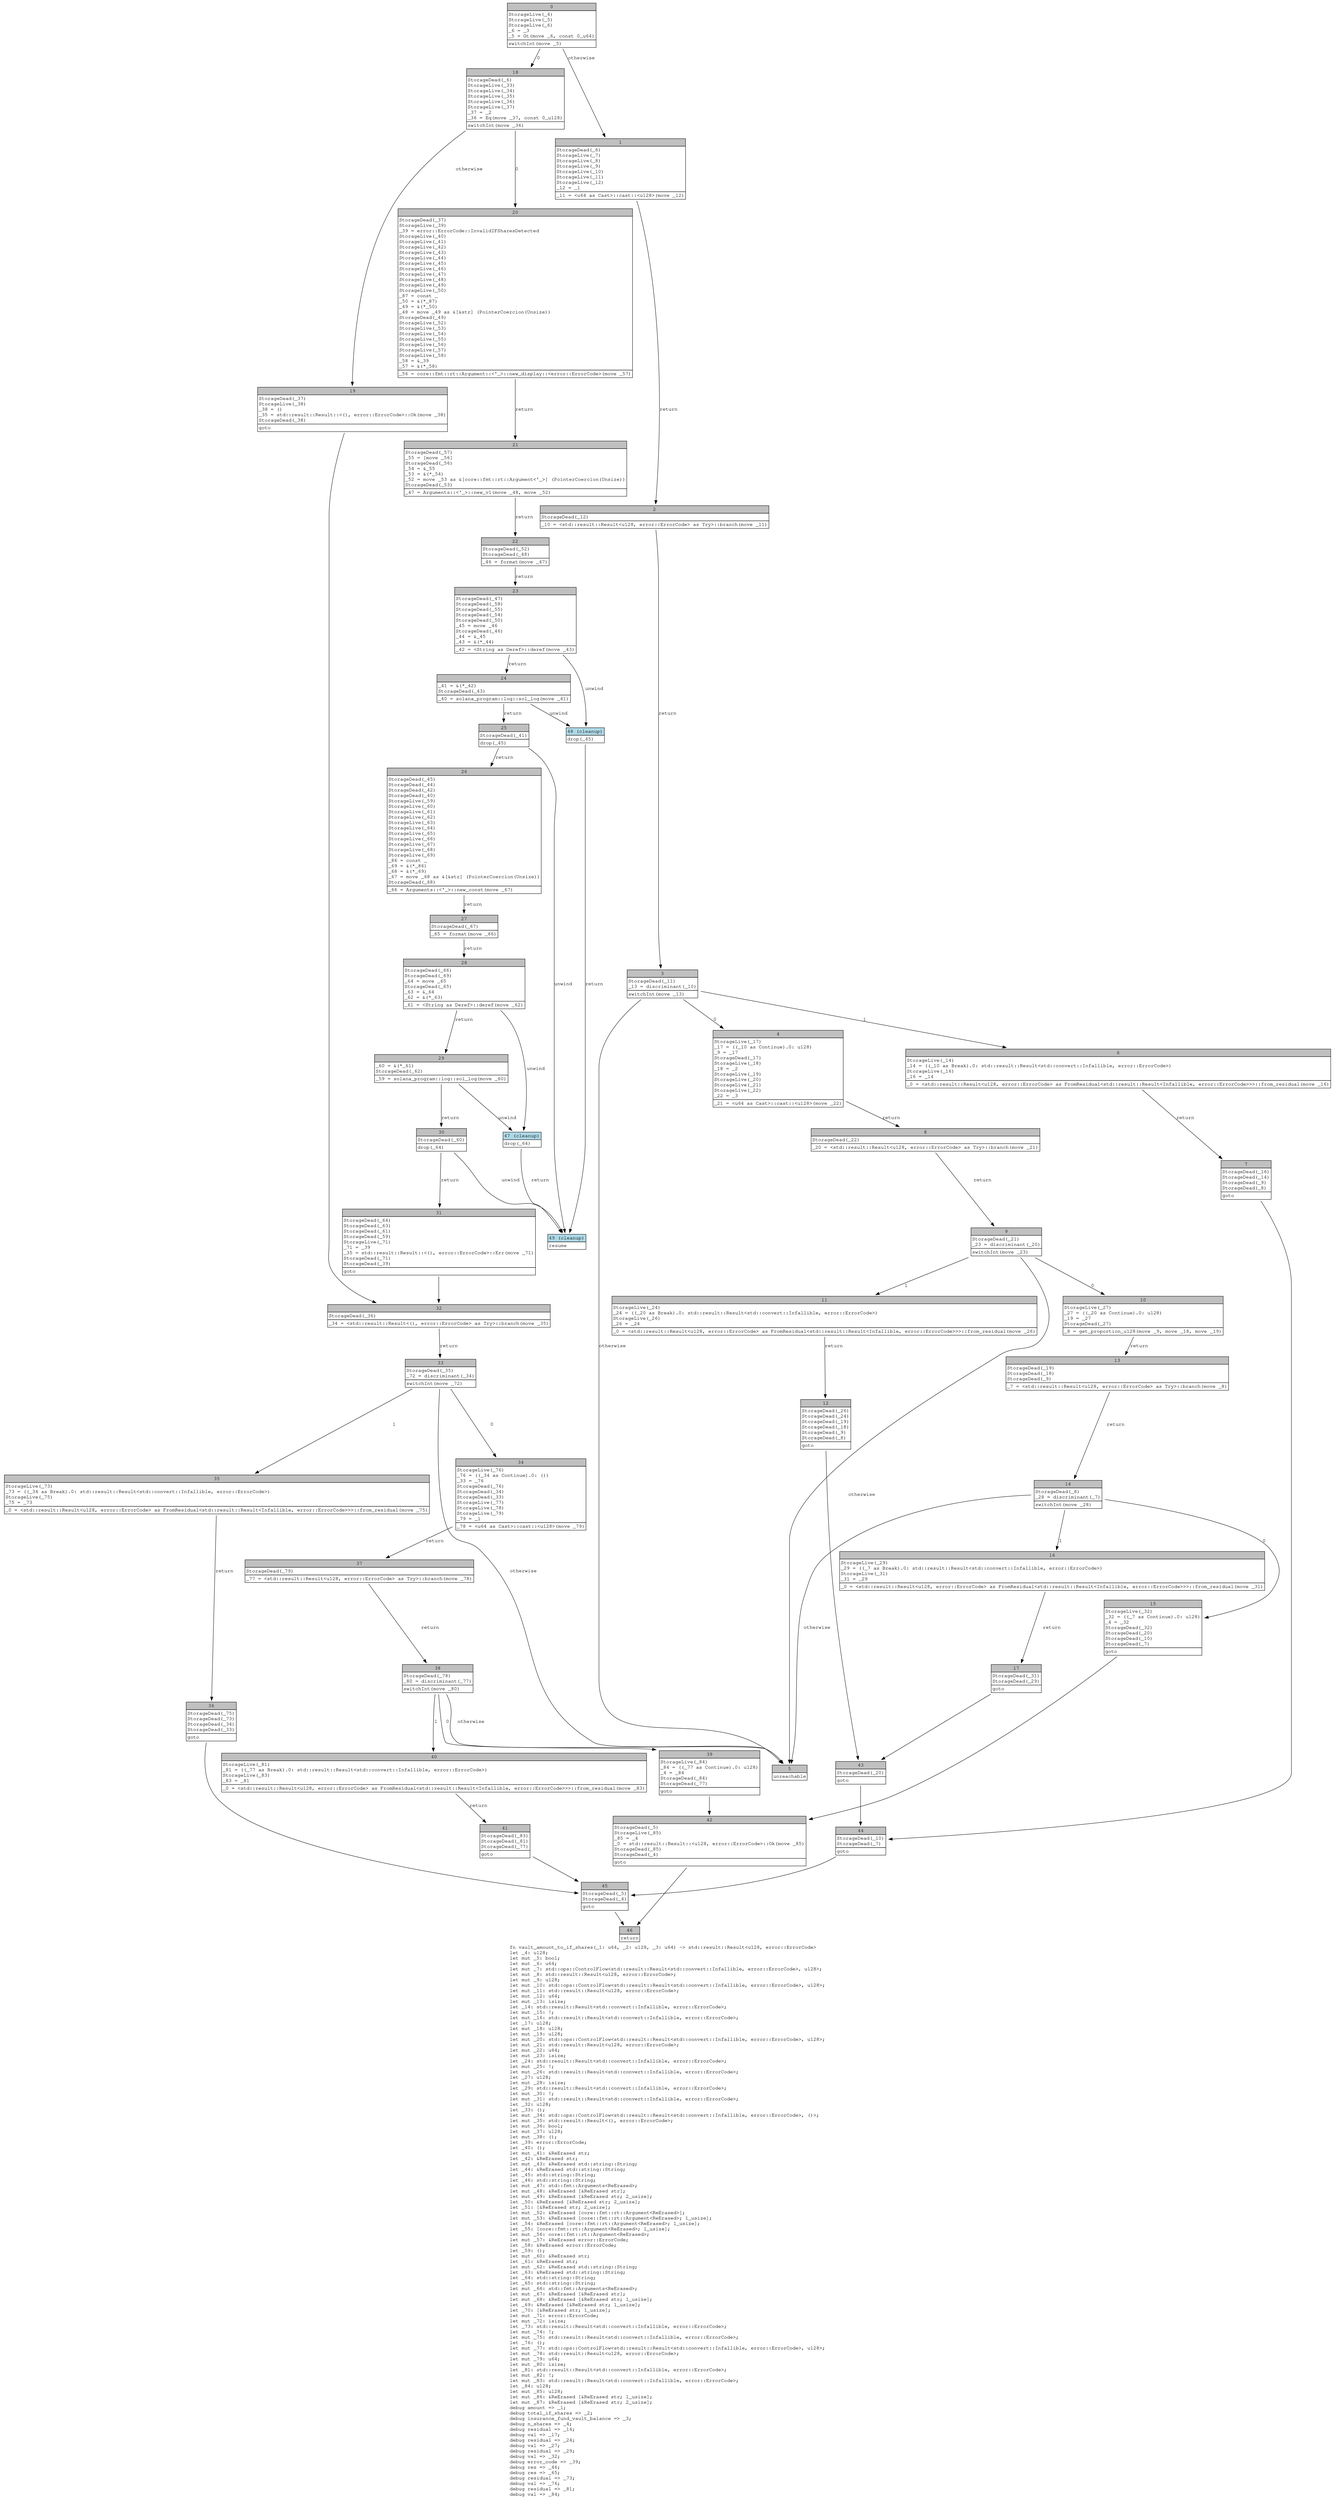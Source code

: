digraph Mir_0_2335 {
    graph [fontname="Courier, monospace"];
    node [fontname="Courier, monospace"];
    edge [fontname="Courier, monospace"];
    label=<fn vault_amount_to_if_shares(_1: u64, _2: u128, _3: u64) -&gt; std::result::Result&lt;u128, error::ErrorCode&gt;<br align="left"/>let _4: u128;<br align="left"/>let mut _5: bool;<br align="left"/>let mut _6: u64;<br align="left"/>let mut _7: std::ops::ControlFlow&lt;std::result::Result&lt;std::convert::Infallible, error::ErrorCode&gt;, u128&gt;;<br align="left"/>let mut _8: std::result::Result&lt;u128, error::ErrorCode&gt;;<br align="left"/>let mut _9: u128;<br align="left"/>let mut _10: std::ops::ControlFlow&lt;std::result::Result&lt;std::convert::Infallible, error::ErrorCode&gt;, u128&gt;;<br align="left"/>let mut _11: std::result::Result&lt;u128, error::ErrorCode&gt;;<br align="left"/>let mut _12: u64;<br align="left"/>let mut _13: isize;<br align="left"/>let _14: std::result::Result&lt;std::convert::Infallible, error::ErrorCode&gt;;<br align="left"/>let mut _15: !;<br align="left"/>let mut _16: std::result::Result&lt;std::convert::Infallible, error::ErrorCode&gt;;<br align="left"/>let _17: u128;<br align="left"/>let mut _18: u128;<br align="left"/>let mut _19: u128;<br align="left"/>let mut _20: std::ops::ControlFlow&lt;std::result::Result&lt;std::convert::Infallible, error::ErrorCode&gt;, u128&gt;;<br align="left"/>let mut _21: std::result::Result&lt;u128, error::ErrorCode&gt;;<br align="left"/>let mut _22: u64;<br align="left"/>let mut _23: isize;<br align="left"/>let _24: std::result::Result&lt;std::convert::Infallible, error::ErrorCode&gt;;<br align="left"/>let mut _25: !;<br align="left"/>let mut _26: std::result::Result&lt;std::convert::Infallible, error::ErrorCode&gt;;<br align="left"/>let _27: u128;<br align="left"/>let mut _28: isize;<br align="left"/>let _29: std::result::Result&lt;std::convert::Infallible, error::ErrorCode&gt;;<br align="left"/>let mut _30: !;<br align="left"/>let mut _31: std::result::Result&lt;std::convert::Infallible, error::ErrorCode&gt;;<br align="left"/>let _32: u128;<br align="left"/>let _33: ();<br align="left"/>let mut _34: std::ops::ControlFlow&lt;std::result::Result&lt;std::convert::Infallible, error::ErrorCode&gt;, ()&gt;;<br align="left"/>let mut _35: std::result::Result&lt;(), error::ErrorCode&gt;;<br align="left"/>let mut _36: bool;<br align="left"/>let mut _37: u128;<br align="left"/>let mut _38: ();<br align="left"/>let _39: error::ErrorCode;<br align="left"/>let _40: ();<br align="left"/>let mut _41: &amp;ReErased str;<br align="left"/>let _42: &amp;ReErased str;<br align="left"/>let mut _43: &amp;ReErased std::string::String;<br align="left"/>let _44: &amp;ReErased std::string::String;<br align="left"/>let _45: std::string::String;<br align="left"/>let _46: std::string::String;<br align="left"/>let mut _47: std::fmt::Arguments&lt;ReErased&gt;;<br align="left"/>let mut _48: &amp;ReErased [&amp;ReErased str];<br align="left"/>let mut _49: &amp;ReErased [&amp;ReErased str; 2_usize];<br align="left"/>let _50: &amp;ReErased [&amp;ReErased str; 2_usize];<br align="left"/>let _51: [&amp;ReErased str; 2_usize];<br align="left"/>let mut _52: &amp;ReErased [core::fmt::rt::Argument&lt;ReErased&gt;];<br align="left"/>let mut _53: &amp;ReErased [core::fmt::rt::Argument&lt;ReErased&gt;; 1_usize];<br align="left"/>let _54: &amp;ReErased [core::fmt::rt::Argument&lt;ReErased&gt;; 1_usize];<br align="left"/>let _55: [core::fmt::rt::Argument&lt;ReErased&gt;; 1_usize];<br align="left"/>let mut _56: core::fmt::rt::Argument&lt;ReErased&gt;;<br align="left"/>let mut _57: &amp;ReErased error::ErrorCode;<br align="left"/>let _58: &amp;ReErased error::ErrorCode;<br align="left"/>let _59: ();<br align="left"/>let mut _60: &amp;ReErased str;<br align="left"/>let _61: &amp;ReErased str;<br align="left"/>let mut _62: &amp;ReErased std::string::String;<br align="left"/>let _63: &amp;ReErased std::string::String;<br align="left"/>let _64: std::string::String;<br align="left"/>let _65: std::string::String;<br align="left"/>let mut _66: std::fmt::Arguments&lt;ReErased&gt;;<br align="left"/>let mut _67: &amp;ReErased [&amp;ReErased str];<br align="left"/>let mut _68: &amp;ReErased [&amp;ReErased str; 1_usize];<br align="left"/>let _69: &amp;ReErased [&amp;ReErased str; 1_usize];<br align="left"/>let _70: [&amp;ReErased str; 1_usize];<br align="left"/>let mut _71: error::ErrorCode;<br align="left"/>let mut _72: isize;<br align="left"/>let _73: std::result::Result&lt;std::convert::Infallible, error::ErrorCode&gt;;<br align="left"/>let mut _74: !;<br align="left"/>let mut _75: std::result::Result&lt;std::convert::Infallible, error::ErrorCode&gt;;<br align="left"/>let _76: ();<br align="left"/>let mut _77: std::ops::ControlFlow&lt;std::result::Result&lt;std::convert::Infallible, error::ErrorCode&gt;, u128&gt;;<br align="left"/>let mut _78: std::result::Result&lt;u128, error::ErrorCode&gt;;<br align="left"/>let mut _79: u64;<br align="left"/>let mut _80: isize;<br align="left"/>let _81: std::result::Result&lt;std::convert::Infallible, error::ErrorCode&gt;;<br align="left"/>let mut _82: !;<br align="left"/>let mut _83: std::result::Result&lt;std::convert::Infallible, error::ErrorCode&gt;;<br align="left"/>let _84: u128;<br align="left"/>let mut _85: u128;<br align="left"/>let mut _86: &amp;ReErased [&amp;ReErased str; 1_usize];<br align="left"/>let mut _87: &amp;ReErased [&amp;ReErased str; 2_usize];<br align="left"/>debug amount =&gt; _1;<br align="left"/>debug total_if_shares =&gt; _2;<br align="left"/>debug insurance_fund_vault_balance =&gt; _3;<br align="left"/>debug n_shares =&gt; _4;<br align="left"/>debug residual =&gt; _14;<br align="left"/>debug val =&gt; _17;<br align="left"/>debug residual =&gt; _24;<br align="left"/>debug val =&gt; _27;<br align="left"/>debug residual =&gt; _29;<br align="left"/>debug val =&gt; _32;<br align="left"/>debug error_code =&gt; _39;<br align="left"/>debug res =&gt; _46;<br align="left"/>debug res =&gt; _65;<br align="left"/>debug residual =&gt; _73;<br align="left"/>debug val =&gt; _76;<br align="left"/>debug residual =&gt; _81;<br align="left"/>debug val =&gt; _84;<br align="left"/>>;
    bb0__0_2335 [shape="none", label=<<table border="0" cellborder="1" cellspacing="0"><tr><td bgcolor="gray" align="center" colspan="1">0</td></tr><tr><td align="left" balign="left">StorageLive(_4)<br/>StorageLive(_5)<br/>StorageLive(_6)<br/>_6 = _3<br/>_5 = Gt(move _6, const 0_u64)<br/></td></tr><tr><td align="left">switchInt(move _5)</td></tr></table>>];
    bb1__0_2335 [shape="none", label=<<table border="0" cellborder="1" cellspacing="0"><tr><td bgcolor="gray" align="center" colspan="1">1</td></tr><tr><td align="left" balign="left">StorageDead(_6)<br/>StorageLive(_7)<br/>StorageLive(_8)<br/>StorageLive(_9)<br/>StorageLive(_10)<br/>StorageLive(_11)<br/>StorageLive(_12)<br/>_12 = _1<br/></td></tr><tr><td align="left">_11 = &lt;u64 as Cast&gt;::cast::&lt;u128&gt;(move _12)</td></tr></table>>];
    bb2__0_2335 [shape="none", label=<<table border="0" cellborder="1" cellspacing="0"><tr><td bgcolor="gray" align="center" colspan="1">2</td></tr><tr><td align="left" balign="left">StorageDead(_12)<br/></td></tr><tr><td align="left">_10 = &lt;std::result::Result&lt;u128, error::ErrorCode&gt; as Try&gt;::branch(move _11)</td></tr></table>>];
    bb3__0_2335 [shape="none", label=<<table border="0" cellborder="1" cellspacing="0"><tr><td bgcolor="gray" align="center" colspan="1">3</td></tr><tr><td align="left" balign="left">StorageDead(_11)<br/>_13 = discriminant(_10)<br/></td></tr><tr><td align="left">switchInt(move _13)</td></tr></table>>];
    bb4__0_2335 [shape="none", label=<<table border="0" cellborder="1" cellspacing="0"><tr><td bgcolor="gray" align="center" colspan="1">4</td></tr><tr><td align="left" balign="left">StorageLive(_17)<br/>_17 = ((_10 as Continue).0: u128)<br/>_9 = _17<br/>StorageDead(_17)<br/>StorageLive(_18)<br/>_18 = _2<br/>StorageLive(_19)<br/>StorageLive(_20)<br/>StorageLive(_21)<br/>StorageLive(_22)<br/>_22 = _3<br/></td></tr><tr><td align="left">_21 = &lt;u64 as Cast&gt;::cast::&lt;u128&gt;(move _22)</td></tr></table>>];
    bb5__0_2335 [shape="none", label=<<table border="0" cellborder="1" cellspacing="0"><tr><td bgcolor="gray" align="center" colspan="1">5</td></tr><tr><td align="left">unreachable</td></tr></table>>];
    bb6__0_2335 [shape="none", label=<<table border="0" cellborder="1" cellspacing="0"><tr><td bgcolor="gray" align="center" colspan="1">6</td></tr><tr><td align="left" balign="left">StorageLive(_14)<br/>_14 = ((_10 as Break).0: std::result::Result&lt;std::convert::Infallible, error::ErrorCode&gt;)<br/>StorageLive(_16)<br/>_16 = _14<br/></td></tr><tr><td align="left">_0 = &lt;std::result::Result&lt;u128, error::ErrorCode&gt; as FromResidual&lt;std::result::Result&lt;Infallible, error::ErrorCode&gt;&gt;&gt;::from_residual(move _16)</td></tr></table>>];
    bb7__0_2335 [shape="none", label=<<table border="0" cellborder="1" cellspacing="0"><tr><td bgcolor="gray" align="center" colspan="1">7</td></tr><tr><td align="left" balign="left">StorageDead(_16)<br/>StorageDead(_14)<br/>StorageDead(_9)<br/>StorageDead(_8)<br/></td></tr><tr><td align="left">goto</td></tr></table>>];
    bb8__0_2335 [shape="none", label=<<table border="0" cellborder="1" cellspacing="0"><tr><td bgcolor="gray" align="center" colspan="1">8</td></tr><tr><td align="left" balign="left">StorageDead(_22)<br/></td></tr><tr><td align="left">_20 = &lt;std::result::Result&lt;u128, error::ErrorCode&gt; as Try&gt;::branch(move _21)</td></tr></table>>];
    bb9__0_2335 [shape="none", label=<<table border="0" cellborder="1" cellspacing="0"><tr><td bgcolor="gray" align="center" colspan="1">9</td></tr><tr><td align="left" balign="left">StorageDead(_21)<br/>_23 = discriminant(_20)<br/></td></tr><tr><td align="left">switchInt(move _23)</td></tr></table>>];
    bb10__0_2335 [shape="none", label=<<table border="0" cellborder="1" cellspacing="0"><tr><td bgcolor="gray" align="center" colspan="1">10</td></tr><tr><td align="left" balign="left">StorageLive(_27)<br/>_27 = ((_20 as Continue).0: u128)<br/>_19 = _27<br/>StorageDead(_27)<br/></td></tr><tr><td align="left">_8 = get_proportion_u128(move _9, move _18, move _19)</td></tr></table>>];
    bb11__0_2335 [shape="none", label=<<table border="0" cellborder="1" cellspacing="0"><tr><td bgcolor="gray" align="center" colspan="1">11</td></tr><tr><td align="left" balign="left">StorageLive(_24)<br/>_24 = ((_20 as Break).0: std::result::Result&lt;std::convert::Infallible, error::ErrorCode&gt;)<br/>StorageLive(_26)<br/>_26 = _24<br/></td></tr><tr><td align="left">_0 = &lt;std::result::Result&lt;u128, error::ErrorCode&gt; as FromResidual&lt;std::result::Result&lt;Infallible, error::ErrorCode&gt;&gt;&gt;::from_residual(move _26)</td></tr></table>>];
    bb12__0_2335 [shape="none", label=<<table border="0" cellborder="1" cellspacing="0"><tr><td bgcolor="gray" align="center" colspan="1">12</td></tr><tr><td align="left" balign="left">StorageDead(_26)<br/>StorageDead(_24)<br/>StorageDead(_19)<br/>StorageDead(_18)<br/>StorageDead(_9)<br/>StorageDead(_8)<br/></td></tr><tr><td align="left">goto</td></tr></table>>];
    bb13__0_2335 [shape="none", label=<<table border="0" cellborder="1" cellspacing="0"><tr><td bgcolor="gray" align="center" colspan="1">13</td></tr><tr><td align="left" balign="left">StorageDead(_19)<br/>StorageDead(_18)<br/>StorageDead(_9)<br/></td></tr><tr><td align="left">_7 = &lt;std::result::Result&lt;u128, error::ErrorCode&gt; as Try&gt;::branch(move _8)</td></tr></table>>];
    bb14__0_2335 [shape="none", label=<<table border="0" cellborder="1" cellspacing="0"><tr><td bgcolor="gray" align="center" colspan="1">14</td></tr><tr><td align="left" balign="left">StorageDead(_8)<br/>_28 = discriminant(_7)<br/></td></tr><tr><td align="left">switchInt(move _28)</td></tr></table>>];
    bb15__0_2335 [shape="none", label=<<table border="0" cellborder="1" cellspacing="0"><tr><td bgcolor="gray" align="center" colspan="1">15</td></tr><tr><td align="left" balign="left">StorageLive(_32)<br/>_32 = ((_7 as Continue).0: u128)<br/>_4 = _32<br/>StorageDead(_32)<br/>StorageDead(_20)<br/>StorageDead(_10)<br/>StorageDead(_7)<br/></td></tr><tr><td align="left">goto</td></tr></table>>];
    bb16__0_2335 [shape="none", label=<<table border="0" cellborder="1" cellspacing="0"><tr><td bgcolor="gray" align="center" colspan="1">16</td></tr><tr><td align="left" balign="left">StorageLive(_29)<br/>_29 = ((_7 as Break).0: std::result::Result&lt;std::convert::Infallible, error::ErrorCode&gt;)<br/>StorageLive(_31)<br/>_31 = _29<br/></td></tr><tr><td align="left">_0 = &lt;std::result::Result&lt;u128, error::ErrorCode&gt; as FromResidual&lt;std::result::Result&lt;Infallible, error::ErrorCode&gt;&gt;&gt;::from_residual(move _31)</td></tr></table>>];
    bb17__0_2335 [shape="none", label=<<table border="0" cellborder="1" cellspacing="0"><tr><td bgcolor="gray" align="center" colspan="1">17</td></tr><tr><td align="left" balign="left">StorageDead(_31)<br/>StorageDead(_29)<br/></td></tr><tr><td align="left">goto</td></tr></table>>];
    bb18__0_2335 [shape="none", label=<<table border="0" cellborder="1" cellspacing="0"><tr><td bgcolor="gray" align="center" colspan="1">18</td></tr><tr><td align="left" balign="left">StorageDead(_6)<br/>StorageLive(_33)<br/>StorageLive(_34)<br/>StorageLive(_35)<br/>StorageLive(_36)<br/>StorageLive(_37)<br/>_37 = _2<br/>_36 = Eq(move _37, const 0_u128)<br/></td></tr><tr><td align="left">switchInt(move _36)</td></tr></table>>];
    bb19__0_2335 [shape="none", label=<<table border="0" cellborder="1" cellspacing="0"><tr><td bgcolor="gray" align="center" colspan="1">19</td></tr><tr><td align="left" balign="left">StorageDead(_37)<br/>StorageLive(_38)<br/>_38 = ()<br/>_35 = std::result::Result::&lt;(), error::ErrorCode&gt;::Ok(move _38)<br/>StorageDead(_38)<br/></td></tr><tr><td align="left">goto</td></tr></table>>];
    bb20__0_2335 [shape="none", label=<<table border="0" cellborder="1" cellspacing="0"><tr><td bgcolor="gray" align="center" colspan="1">20</td></tr><tr><td align="left" balign="left">StorageDead(_37)<br/>StorageLive(_39)<br/>_39 = error::ErrorCode::InvalidIFSharesDetected<br/>StorageLive(_40)<br/>StorageLive(_41)<br/>StorageLive(_42)<br/>StorageLive(_43)<br/>StorageLive(_44)<br/>StorageLive(_45)<br/>StorageLive(_46)<br/>StorageLive(_47)<br/>StorageLive(_48)<br/>StorageLive(_49)<br/>StorageLive(_50)<br/>_87 = const _<br/>_50 = &amp;(*_87)<br/>_49 = &amp;(*_50)<br/>_48 = move _49 as &amp;[&amp;str] (PointerCoercion(Unsize))<br/>StorageDead(_49)<br/>StorageLive(_52)<br/>StorageLive(_53)<br/>StorageLive(_54)<br/>StorageLive(_55)<br/>StorageLive(_56)<br/>StorageLive(_57)<br/>StorageLive(_58)<br/>_58 = &amp;_39<br/>_57 = &amp;(*_58)<br/></td></tr><tr><td align="left">_56 = core::fmt::rt::Argument::&lt;'_&gt;::new_display::&lt;error::ErrorCode&gt;(move _57)</td></tr></table>>];
    bb21__0_2335 [shape="none", label=<<table border="0" cellborder="1" cellspacing="0"><tr><td bgcolor="gray" align="center" colspan="1">21</td></tr><tr><td align="left" balign="left">StorageDead(_57)<br/>_55 = [move _56]<br/>StorageDead(_56)<br/>_54 = &amp;_55<br/>_53 = &amp;(*_54)<br/>_52 = move _53 as &amp;[core::fmt::rt::Argument&lt;'_&gt;] (PointerCoercion(Unsize))<br/>StorageDead(_53)<br/></td></tr><tr><td align="left">_47 = Arguments::&lt;'_&gt;::new_v1(move _48, move _52)</td></tr></table>>];
    bb22__0_2335 [shape="none", label=<<table border="0" cellborder="1" cellspacing="0"><tr><td bgcolor="gray" align="center" colspan="1">22</td></tr><tr><td align="left" balign="left">StorageDead(_52)<br/>StorageDead(_48)<br/></td></tr><tr><td align="left">_46 = format(move _47)</td></tr></table>>];
    bb23__0_2335 [shape="none", label=<<table border="0" cellborder="1" cellspacing="0"><tr><td bgcolor="gray" align="center" colspan="1">23</td></tr><tr><td align="left" balign="left">StorageDead(_47)<br/>StorageDead(_58)<br/>StorageDead(_55)<br/>StorageDead(_54)<br/>StorageDead(_50)<br/>_45 = move _46<br/>StorageDead(_46)<br/>_44 = &amp;_45<br/>_43 = &amp;(*_44)<br/></td></tr><tr><td align="left">_42 = &lt;String as Deref&gt;::deref(move _43)</td></tr></table>>];
    bb24__0_2335 [shape="none", label=<<table border="0" cellborder="1" cellspacing="0"><tr><td bgcolor="gray" align="center" colspan="1">24</td></tr><tr><td align="left" balign="left">_41 = &amp;(*_42)<br/>StorageDead(_43)<br/></td></tr><tr><td align="left">_40 = solana_program::log::sol_log(move _41)</td></tr></table>>];
    bb25__0_2335 [shape="none", label=<<table border="0" cellborder="1" cellspacing="0"><tr><td bgcolor="gray" align="center" colspan="1">25</td></tr><tr><td align="left" balign="left">StorageDead(_41)<br/></td></tr><tr><td align="left">drop(_45)</td></tr></table>>];
    bb26__0_2335 [shape="none", label=<<table border="0" cellborder="1" cellspacing="0"><tr><td bgcolor="gray" align="center" colspan="1">26</td></tr><tr><td align="left" balign="left">StorageDead(_45)<br/>StorageDead(_44)<br/>StorageDead(_42)<br/>StorageDead(_40)<br/>StorageLive(_59)<br/>StorageLive(_60)<br/>StorageLive(_61)<br/>StorageLive(_62)<br/>StorageLive(_63)<br/>StorageLive(_64)<br/>StorageLive(_65)<br/>StorageLive(_66)<br/>StorageLive(_67)<br/>StorageLive(_68)<br/>StorageLive(_69)<br/>_86 = const _<br/>_69 = &amp;(*_86)<br/>_68 = &amp;(*_69)<br/>_67 = move _68 as &amp;[&amp;str] (PointerCoercion(Unsize))<br/>StorageDead(_68)<br/></td></tr><tr><td align="left">_66 = Arguments::&lt;'_&gt;::new_const(move _67)</td></tr></table>>];
    bb27__0_2335 [shape="none", label=<<table border="0" cellborder="1" cellspacing="0"><tr><td bgcolor="gray" align="center" colspan="1">27</td></tr><tr><td align="left" balign="left">StorageDead(_67)<br/></td></tr><tr><td align="left">_65 = format(move _66)</td></tr></table>>];
    bb28__0_2335 [shape="none", label=<<table border="0" cellborder="1" cellspacing="0"><tr><td bgcolor="gray" align="center" colspan="1">28</td></tr><tr><td align="left" balign="left">StorageDead(_66)<br/>StorageDead(_69)<br/>_64 = move _65<br/>StorageDead(_65)<br/>_63 = &amp;_64<br/>_62 = &amp;(*_63)<br/></td></tr><tr><td align="left">_61 = &lt;String as Deref&gt;::deref(move _62)</td></tr></table>>];
    bb29__0_2335 [shape="none", label=<<table border="0" cellborder="1" cellspacing="0"><tr><td bgcolor="gray" align="center" colspan="1">29</td></tr><tr><td align="left" balign="left">_60 = &amp;(*_61)<br/>StorageDead(_62)<br/></td></tr><tr><td align="left">_59 = solana_program::log::sol_log(move _60)</td></tr></table>>];
    bb30__0_2335 [shape="none", label=<<table border="0" cellborder="1" cellspacing="0"><tr><td bgcolor="gray" align="center" colspan="1">30</td></tr><tr><td align="left" balign="left">StorageDead(_60)<br/></td></tr><tr><td align="left">drop(_64)</td></tr></table>>];
    bb31__0_2335 [shape="none", label=<<table border="0" cellborder="1" cellspacing="0"><tr><td bgcolor="gray" align="center" colspan="1">31</td></tr><tr><td align="left" balign="left">StorageDead(_64)<br/>StorageDead(_63)<br/>StorageDead(_61)<br/>StorageDead(_59)<br/>StorageLive(_71)<br/>_71 = _39<br/>_35 = std::result::Result::&lt;(), error::ErrorCode&gt;::Err(move _71)<br/>StorageDead(_71)<br/>StorageDead(_39)<br/></td></tr><tr><td align="left">goto</td></tr></table>>];
    bb32__0_2335 [shape="none", label=<<table border="0" cellborder="1" cellspacing="0"><tr><td bgcolor="gray" align="center" colspan="1">32</td></tr><tr><td align="left" balign="left">StorageDead(_36)<br/></td></tr><tr><td align="left">_34 = &lt;std::result::Result&lt;(), error::ErrorCode&gt; as Try&gt;::branch(move _35)</td></tr></table>>];
    bb33__0_2335 [shape="none", label=<<table border="0" cellborder="1" cellspacing="0"><tr><td bgcolor="gray" align="center" colspan="1">33</td></tr><tr><td align="left" balign="left">StorageDead(_35)<br/>_72 = discriminant(_34)<br/></td></tr><tr><td align="left">switchInt(move _72)</td></tr></table>>];
    bb34__0_2335 [shape="none", label=<<table border="0" cellborder="1" cellspacing="0"><tr><td bgcolor="gray" align="center" colspan="1">34</td></tr><tr><td align="left" balign="left">StorageLive(_76)<br/>_76 = ((_34 as Continue).0: ())<br/>_33 = _76<br/>StorageDead(_76)<br/>StorageDead(_34)<br/>StorageDead(_33)<br/>StorageLive(_77)<br/>StorageLive(_78)<br/>StorageLive(_79)<br/>_79 = _1<br/></td></tr><tr><td align="left">_78 = &lt;u64 as Cast&gt;::cast::&lt;u128&gt;(move _79)</td></tr></table>>];
    bb35__0_2335 [shape="none", label=<<table border="0" cellborder="1" cellspacing="0"><tr><td bgcolor="gray" align="center" colspan="1">35</td></tr><tr><td align="left" balign="left">StorageLive(_73)<br/>_73 = ((_34 as Break).0: std::result::Result&lt;std::convert::Infallible, error::ErrorCode&gt;)<br/>StorageLive(_75)<br/>_75 = _73<br/></td></tr><tr><td align="left">_0 = &lt;std::result::Result&lt;u128, error::ErrorCode&gt; as FromResidual&lt;std::result::Result&lt;Infallible, error::ErrorCode&gt;&gt;&gt;::from_residual(move _75)</td></tr></table>>];
    bb36__0_2335 [shape="none", label=<<table border="0" cellborder="1" cellspacing="0"><tr><td bgcolor="gray" align="center" colspan="1">36</td></tr><tr><td align="left" balign="left">StorageDead(_75)<br/>StorageDead(_73)<br/>StorageDead(_34)<br/>StorageDead(_33)<br/></td></tr><tr><td align="left">goto</td></tr></table>>];
    bb37__0_2335 [shape="none", label=<<table border="0" cellborder="1" cellspacing="0"><tr><td bgcolor="gray" align="center" colspan="1">37</td></tr><tr><td align="left" balign="left">StorageDead(_79)<br/></td></tr><tr><td align="left">_77 = &lt;std::result::Result&lt;u128, error::ErrorCode&gt; as Try&gt;::branch(move _78)</td></tr></table>>];
    bb38__0_2335 [shape="none", label=<<table border="0" cellborder="1" cellspacing="0"><tr><td bgcolor="gray" align="center" colspan="1">38</td></tr><tr><td align="left" balign="left">StorageDead(_78)<br/>_80 = discriminant(_77)<br/></td></tr><tr><td align="left">switchInt(move _80)</td></tr></table>>];
    bb39__0_2335 [shape="none", label=<<table border="0" cellborder="1" cellspacing="0"><tr><td bgcolor="gray" align="center" colspan="1">39</td></tr><tr><td align="left" balign="left">StorageLive(_84)<br/>_84 = ((_77 as Continue).0: u128)<br/>_4 = _84<br/>StorageDead(_84)<br/>StorageDead(_77)<br/></td></tr><tr><td align="left">goto</td></tr></table>>];
    bb40__0_2335 [shape="none", label=<<table border="0" cellborder="1" cellspacing="0"><tr><td bgcolor="gray" align="center" colspan="1">40</td></tr><tr><td align="left" balign="left">StorageLive(_81)<br/>_81 = ((_77 as Break).0: std::result::Result&lt;std::convert::Infallible, error::ErrorCode&gt;)<br/>StorageLive(_83)<br/>_83 = _81<br/></td></tr><tr><td align="left">_0 = &lt;std::result::Result&lt;u128, error::ErrorCode&gt; as FromResidual&lt;std::result::Result&lt;Infallible, error::ErrorCode&gt;&gt;&gt;::from_residual(move _83)</td></tr></table>>];
    bb41__0_2335 [shape="none", label=<<table border="0" cellborder="1" cellspacing="0"><tr><td bgcolor="gray" align="center" colspan="1">41</td></tr><tr><td align="left" balign="left">StorageDead(_83)<br/>StorageDead(_81)<br/>StorageDead(_77)<br/></td></tr><tr><td align="left">goto</td></tr></table>>];
    bb42__0_2335 [shape="none", label=<<table border="0" cellborder="1" cellspacing="0"><tr><td bgcolor="gray" align="center" colspan="1">42</td></tr><tr><td align="left" balign="left">StorageDead(_5)<br/>StorageLive(_85)<br/>_85 = _4<br/>_0 = std::result::Result::&lt;u128, error::ErrorCode&gt;::Ok(move _85)<br/>StorageDead(_85)<br/>StorageDead(_4)<br/></td></tr><tr><td align="left">goto</td></tr></table>>];
    bb43__0_2335 [shape="none", label=<<table border="0" cellborder="1" cellspacing="0"><tr><td bgcolor="gray" align="center" colspan="1">43</td></tr><tr><td align="left" balign="left">StorageDead(_20)<br/></td></tr><tr><td align="left">goto</td></tr></table>>];
    bb44__0_2335 [shape="none", label=<<table border="0" cellborder="1" cellspacing="0"><tr><td bgcolor="gray" align="center" colspan="1">44</td></tr><tr><td align="left" balign="left">StorageDead(_10)<br/>StorageDead(_7)<br/></td></tr><tr><td align="left">goto</td></tr></table>>];
    bb45__0_2335 [shape="none", label=<<table border="0" cellborder="1" cellspacing="0"><tr><td bgcolor="gray" align="center" colspan="1">45</td></tr><tr><td align="left" balign="left">StorageDead(_5)<br/>StorageDead(_4)<br/></td></tr><tr><td align="left">goto</td></tr></table>>];
    bb46__0_2335 [shape="none", label=<<table border="0" cellborder="1" cellspacing="0"><tr><td bgcolor="gray" align="center" colspan="1">46</td></tr><tr><td align="left">return</td></tr></table>>];
    bb47__0_2335 [shape="none", label=<<table border="0" cellborder="1" cellspacing="0"><tr><td bgcolor="lightblue" align="center" colspan="1">47 (cleanup)</td></tr><tr><td align="left">drop(_64)</td></tr></table>>];
    bb48__0_2335 [shape="none", label=<<table border="0" cellborder="1" cellspacing="0"><tr><td bgcolor="lightblue" align="center" colspan="1">48 (cleanup)</td></tr><tr><td align="left">drop(_45)</td></tr></table>>];
    bb49__0_2335 [shape="none", label=<<table border="0" cellborder="1" cellspacing="0"><tr><td bgcolor="lightblue" align="center" colspan="1">49 (cleanup)</td></tr><tr><td align="left">resume</td></tr></table>>];
    bb0__0_2335 -> bb18__0_2335 [label="0"];
    bb0__0_2335 -> bb1__0_2335 [label="otherwise"];
    bb1__0_2335 -> bb2__0_2335 [label="return"];
    bb2__0_2335 -> bb3__0_2335 [label="return"];
    bb3__0_2335 -> bb4__0_2335 [label="0"];
    bb3__0_2335 -> bb6__0_2335 [label="1"];
    bb3__0_2335 -> bb5__0_2335 [label="otherwise"];
    bb4__0_2335 -> bb8__0_2335 [label="return"];
    bb6__0_2335 -> bb7__0_2335 [label="return"];
    bb7__0_2335 -> bb44__0_2335 [label=""];
    bb8__0_2335 -> bb9__0_2335 [label="return"];
    bb9__0_2335 -> bb10__0_2335 [label="0"];
    bb9__0_2335 -> bb11__0_2335 [label="1"];
    bb9__0_2335 -> bb5__0_2335 [label="otherwise"];
    bb10__0_2335 -> bb13__0_2335 [label="return"];
    bb11__0_2335 -> bb12__0_2335 [label="return"];
    bb12__0_2335 -> bb43__0_2335 [label=""];
    bb13__0_2335 -> bb14__0_2335 [label="return"];
    bb14__0_2335 -> bb15__0_2335 [label="0"];
    bb14__0_2335 -> bb16__0_2335 [label="1"];
    bb14__0_2335 -> bb5__0_2335 [label="otherwise"];
    bb15__0_2335 -> bb42__0_2335 [label=""];
    bb16__0_2335 -> bb17__0_2335 [label="return"];
    bb17__0_2335 -> bb43__0_2335 [label=""];
    bb18__0_2335 -> bb20__0_2335 [label="0"];
    bb18__0_2335 -> bb19__0_2335 [label="otherwise"];
    bb19__0_2335 -> bb32__0_2335 [label=""];
    bb20__0_2335 -> bb21__0_2335 [label="return"];
    bb21__0_2335 -> bb22__0_2335 [label="return"];
    bb22__0_2335 -> bb23__0_2335 [label="return"];
    bb23__0_2335 -> bb24__0_2335 [label="return"];
    bb23__0_2335 -> bb48__0_2335 [label="unwind"];
    bb24__0_2335 -> bb25__0_2335 [label="return"];
    bb24__0_2335 -> bb48__0_2335 [label="unwind"];
    bb25__0_2335 -> bb26__0_2335 [label="return"];
    bb25__0_2335 -> bb49__0_2335 [label="unwind"];
    bb26__0_2335 -> bb27__0_2335 [label="return"];
    bb27__0_2335 -> bb28__0_2335 [label="return"];
    bb28__0_2335 -> bb29__0_2335 [label="return"];
    bb28__0_2335 -> bb47__0_2335 [label="unwind"];
    bb29__0_2335 -> bb30__0_2335 [label="return"];
    bb29__0_2335 -> bb47__0_2335 [label="unwind"];
    bb30__0_2335 -> bb31__0_2335 [label="return"];
    bb30__0_2335 -> bb49__0_2335 [label="unwind"];
    bb31__0_2335 -> bb32__0_2335 [label=""];
    bb32__0_2335 -> bb33__0_2335 [label="return"];
    bb33__0_2335 -> bb34__0_2335 [label="0"];
    bb33__0_2335 -> bb35__0_2335 [label="1"];
    bb33__0_2335 -> bb5__0_2335 [label="otherwise"];
    bb34__0_2335 -> bb37__0_2335 [label="return"];
    bb35__0_2335 -> bb36__0_2335 [label="return"];
    bb36__0_2335 -> bb45__0_2335 [label=""];
    bb37__0_2335 -> bb38__0_2335 [label="return"];
    bb38__0_2335 -> bb39__0_2335 [label="0"];
    bb38__0_2335 -> bb40__0_2335 [label="1"];
    bb38__0_2335 -> bb5__0_2335 [label="otherwise"];
    bb39__0_2335 -> bb42__0_2335 [label=""];
    bb40__0_2335 -> bb41__0_2335 [label="return"];
    bb41__0_2335 -> bb45__0_2335 [label=""];
    bb42__0_2335 -> bb46__0_2335 [label=""];
    bb43__0_2335 -> bb44__0_2335 [label=""];
    bb44__0_2335 -> bb45__0_2335 [label=""];
    bb45__0_2335 -> bb46__0_2335 [label=""];
    bb47__0_2335 -> bb49__0_2335 [label="return"];
    bb48__0_2335 -> bb49__0_2335 [label="return"];
}
